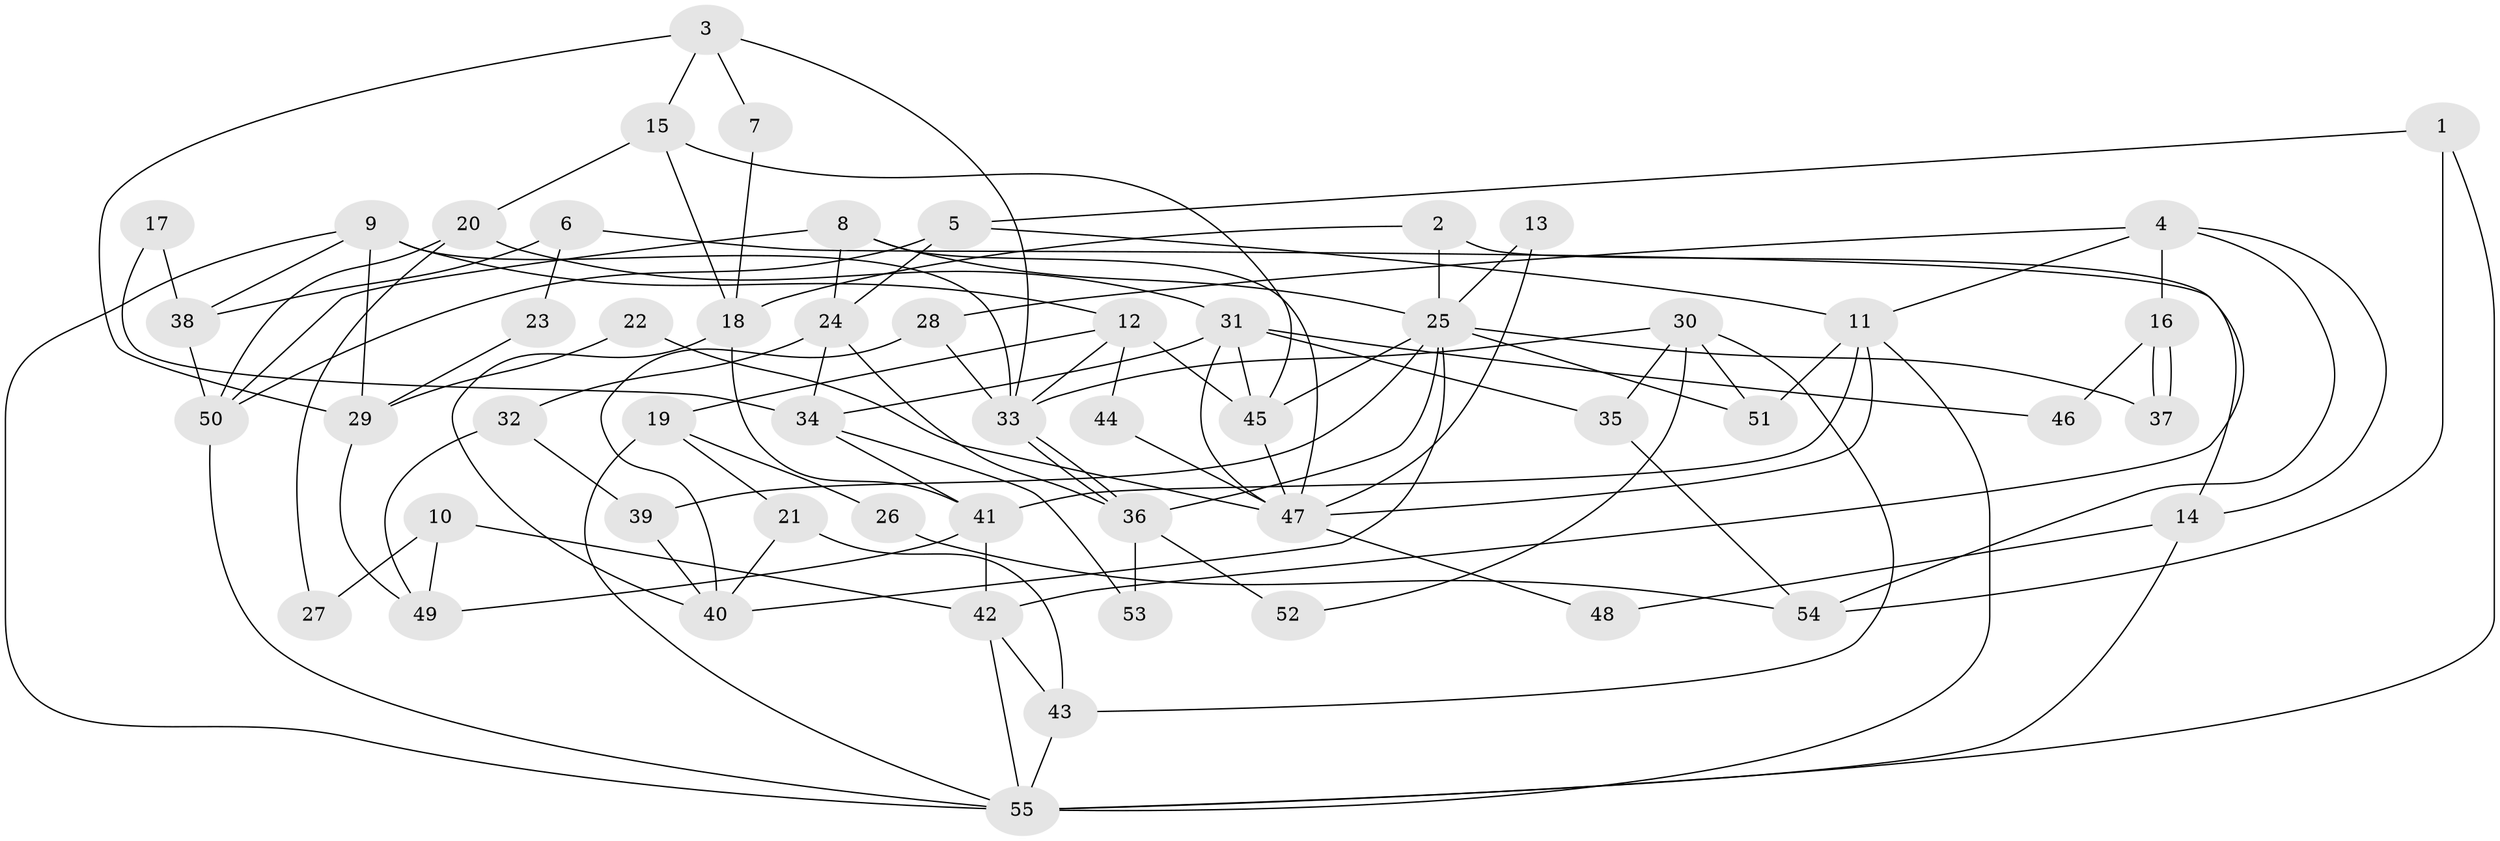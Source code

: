 // Generated by graph-tools (version 1.1) at 2025/35/03/09/25 02:35:58]
// undirected, 55 vertices, 110 edges
graph export_dot {
graph [start="1"]
  node [color=gray90,style=filled];
  1;
  2;
  3;
  4;
  5;
  6;
  7;
  8;
  9;
  10;
  11;
  12;
  13;
  14;
  15;
  16;
  17;
  18;
  19;
  20;
  21;
  22;
  23;
  24;
  25;
  26;
  27;
  28;
  29;
  30;
  31;
  32;
  33;
  34;
  35;
  36;
  37;
  38;
  39;
  40;
  41;
  42;
  43;
  44;
  45;
  46;
  47;
  48;
  49;
  50;
  51;
  52;
  53;
  54;
  55;
  1 -- 55;
  1 -- 54;
  1 -- 5;
  2 -- 18;
  2 -- 25;
  2 -- 42;
  3 -- 15;
  3 -- 33;
  3 -- 7;
  3 -- 29;
  4 -- 11;
  4 -- 28;
  4 -- 14;
  4 -- 16;
  4 -- 54;
  5 -- 11;
  5 -- 24;
  5 -- 50;
  6 -- 38;
  6 -- 14;
  6 -- 23;
  7 -- 18;
  8 -- 24;
  8 -- 47;
  8 -- 25;
  8 -- 50;
  9 -- 55;
  9 -- 33;
  9 -- 12;
  9 -- 29;
  9 -- 38;
  10 -- 42;
  10 -- 49;
  10 -- 27;
  11 -- 41;
  11 -- 55;
  11 -- 47;
  11 -- 51;
  12 -- 45;
  12 -- 19;
  12 -- 33;
  12 -- 44;
  13 -- 47;
  13 -- 25;
  14 -- 55;
  14 -- 48;
  15 -- 45;
  15 -- 18;
  15 -- 20;
  16 -- 37;
  16 -- 37;
  16 -- 46;
  17 -- 38;
  17 -- 34;
  18 -- 41;
  18 -- 40;
  19 -- 21;
  19 -- 26;
  19 -- 55;
  20 -- 50;
  20 -- 27;
  20 -- 31;
  21 -- 40;
  21 -- 43;
  22 -- 29;
  22 -- 47;
  23 -- 29;
  24 -- 36;
  24 -- 32;
  24 -- 34;
  25 -- 51;
  25 -- 36;
  25 -- 37;
  25 -- 39;
  25 -- 40;
  25 -- 45;
  26 -- 54;
  28 -- 40;
  28 -- 33;
  29 -- 49;
  30 -- 33;
  30 -- 43;
  30 -- 35;
  30 -- 51;
  30 -- 52;
  31 -- 45;
  31 -- 34;
  31 -- 35;
  31 -- 46;
  31 -- 47;
  32 -- 49;
  32 -- 39;
  33 -- 36;
  33 -- 36;
  34 -- 41;
  34 -- 53;
  35 -- 54;
  36 -- 52;
  36 -- 53;
  38 -- 50;
  39 -- 40;
  41 -- 42;
  41 -- 49;
  42 -- 55;
  42 -- 43;
  43 -- 55;
  44 -- 47;
  45 -- 47;
  47 -- 48;
  50 -- 55;
}
